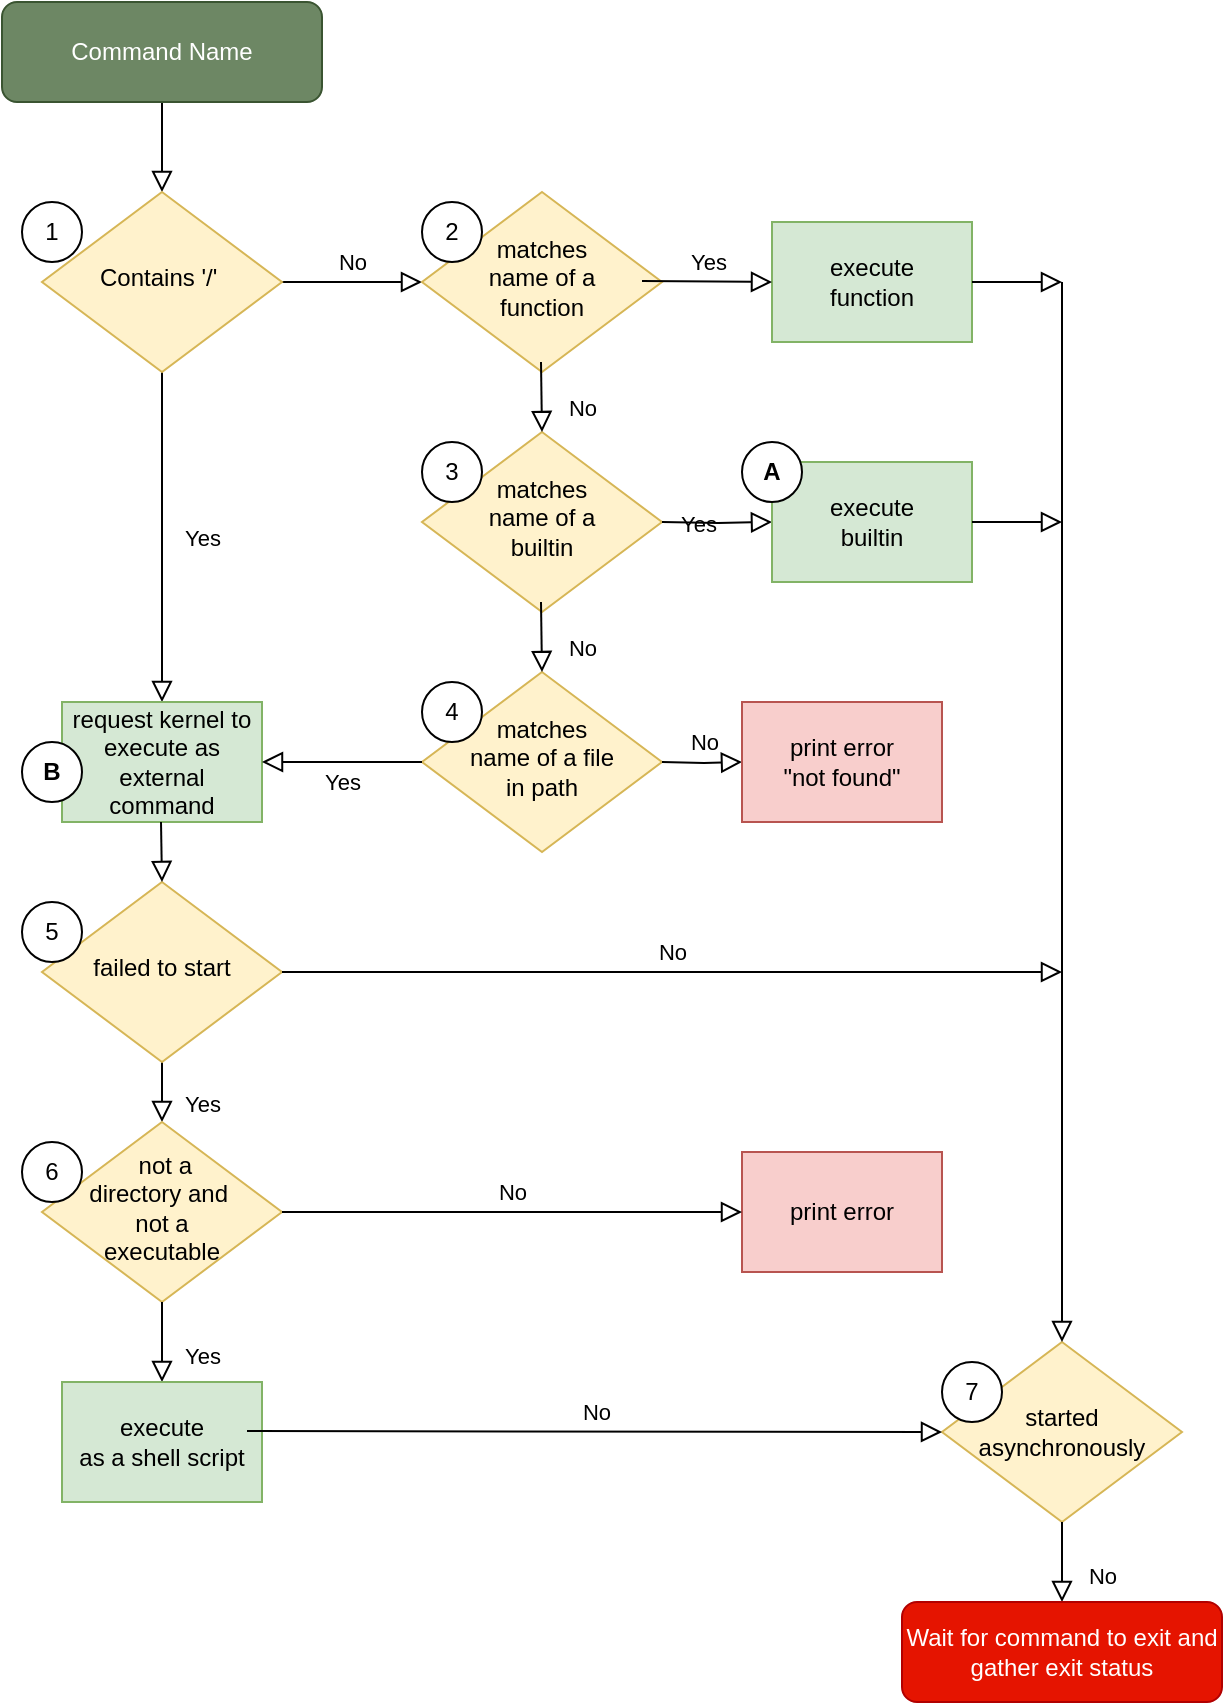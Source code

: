 <mxfile version="19.0.3" type="device"><diagram id="C5RBs43oDa-KdzZeNtuy" name="Page-1"><mxGraphModel dx="1018" dy="741" grid="1" gridSize="10" guides="1" tooltips="1" connect="1" arrows="1" fold="1" page="1" pageScale="1" pageWidth="827" pageHeight="1169" math="0" shadow="0"><root><mxCell id="WIyWlLk6GJQsqaUBKTNV-0"/><mxCell id="WIyWlLk6GJQsqaUBKTNV-1" parent="WIyWlLk6GJQsqaUBKTNV-0"/><mxCell id="WIyWlLk6GJQsqaUBKTNV-2" value="" style="rounded=0;html=1;jettySize=auto;orthogonalLoop=1;fontSize=11;endArrow=block;endFill=0;endSize=8;strokeWidth=1;shadow=0;labelBackgroundColor=none;edgeStyle=orthogonalEdgeStyle;" parent="WIyWlLk6GJQsqaUBKTNV-1" source="WIyWlLk6GJQsqaUBKTNV-3" target="WIyWlLk6GJQsqaUBKTNV-6" edge="1"><mxGeometry relative="1" as="geometry"/></mxCell><mxCell id="WIyWlLk6GJQsqaUBKTNV-3" value="Command Name" style="rounded=1;whiteSpace=wrap;html=1;fontSize=12;glass=0;strokeWidth=1;shadow=0;fillColor=#6d8764;fontColor=#ffffff;strokeColor=#3A5431;" parent="WIyWlLk6GJQsqaUBKTNV-1" vertex="1"><mxGeometry x="70" y="20" width="160" height="50" as="geometry"/></mxCell><mxCell id="WIyWlLk6GJQsqaUBKTNV-4" value="Yes" style="rounded=0;html=1;jettySize=auto;orthogonalLoop=1;fontSize=11;endArrow=block;endFill=0;endSize=8;strokeWidth=1;shadow=0;labelBackgroundColor=none;edgeStyle=orthogonalEdgeStyle;exitX=0.5;exitY=1;exitDx=0;exitDy=0;entryX=0.5;entryY=0;entryDx=0;entryDy=0;" parent="WIyWlLk6GJQsqaUBKTNV-1" source="WIyWlLk6GJQsqaUBKTNV-6" target="FX1T4plP5WMeQ-ML8OUs-11" edge="1"><mxGeometry y="20" relative="1" as="geometry"><mxPoint as="offset"/><mxPoint x="120" y="290" as="targetPoint"/><Array as="points"><mxPoint x="150" y="370"/></Array></mxGeometry></mxCell><mxCell id="WIyWlLk6GJQsqaUBKTNV-5" value="No" style="edgeStyle=orthogonalEdgeStyle;rounded=0;html=1;jettySize=auto;orthogonalLoop=1;fontSize=11;endArrow=block;endFill=0;endSize=8;strokeWidth=1;shadow=0;labelBackgroundColor=none;entryX=0;entryY=0.5;entryDx=0;entryDy=0;" parent="WIyWlLk6GJQsqaUBKTNV-1" source="WIyWlLk6GJQsqaUBKTNV-6" target="FX1T4plP5WMeQ-ML8OUs-0" edge="1"><mxGeometry y="10" relative="1" as="geometry"><mxPoint as="offset"/><mxPoint x="330" y="160" as="targetPoint"/></mxGeometry></mxCell><mxCell id="WIyWlLk6GJQsqaUBKTNV-6" value="Contains '/'&amp;nbsp;" style="rhombus;whiteSpace=wrap;html=1;shadow=0;fontFamily=Helvetica;fontSize=12;align=center;strokeWidth=1;spacing=6;spacingTop=-4;fillColor=#fff2cc;strokeColor=#d6b656;" parent="WIyWlLk6GJQsqaUBKTNV-1" vertex="1"><mxGeometry x="90" y="115" width="120" height="90" as="geometry"/></mxCell><mxCell id="WIyWlLk6GJQsqaUBKTNV-8" value="Yes" style="rounded=0;html=1;jettySize=auto;orthogonalLoop=1;fontSize=11;endArrow=block;endFill=0;endSize=8;strokeWidth=1;shadow=0;labelBackgroundColor=none;edgeStyle=orthogonalEdgeStyle;" parent="WIyWlLk6GJQsqaUBKTNV-1" source="WIyWlLk6GJQsqaUBKTNV-10" edge="1"><mxGeometry x="0.333" y="20" relative="1" as="geometry"><mxPoint as="offset"/><mxPoint x="150" y="580" as="targetPoint"/></mxGeometry></mxCell><mxCell id="WIyWlLk6GJQsqaUBKTNV-10" value="failed to start" style="rhombus;whiteSpace=wrap;html=1;shadow=0;fontFamily=Helvetica;fontSize=12;align=center;strokeWidth=1;spacing=6;spacingTop=-4;fillColor=#fff2cc;strokeColor=#d6b656;" parent="WIyWlLk6GJQsqaUBKTNV-1" vertex="1"><mxGeometry x="90" y="460" width="120" height="90" as="geometry"/></mxCell><mxCell id="FX1T4plP5WMeQ-ML8OUs-0" value="matches &lt;br&gt;name of a &lt;br&gt;function" style="rhombus;whiteSpace=wrap;html=1;shadow=0;fontFamily=Helvetica;fontSize=12;align=center;strokeWidth=1;spacing=6;spacingTop=-4;fillColor=#fff2cc;strokeColor=#d6b656;" vertex="1" parent="WIyWlLk6GJQsqaUBKTNV-1"><mxGeometry x="280" y="115" width="120" height="90" as="geometry"/></mxCell><mxCell id="FX1T4plP5WMeQ-ML8OUs-2" value="execute&lt;br&gt;function" style="rounded=0;whiteSpace=wrap;html=1;fillColor=#d5e8d4;strokeColor=#82b366;" vertex="1" parent="WIyWlLk6GJQsqaUBKTNV-1"><mxGeometry x="455" y="130" width="100" height="60" as="geometry"/></mxCell><mxCell id="FX1T4plP5WMeQ-ML8OUs-3" value="matches &lt;br&gt;name of a&lt;br&gt;builtin" style="rhombus;whiteSpace=wrap;html=1;shadow=0;fontFamily=Helvetica;fontSize=12;align=center;strokeWidth=1;spacing=6;spacingTop=-4;fillColor=#fff2cc;strokeColor=#d6b656;" vertex="1" parent="WIyWlLk6GJQsqaUBKTNV-1"><mxGeometry x="280" y="235" width="120" height="90" as="geometry"/></mxCell><mxCell id="FX1T4plP5WMeQ-ML8OUs-4" value="Yes" style="edgeStyle=orthogonalEdgeStyle;rounded=0;html=1;jettySize=auto;orthogonalLoop=1;fontSize=11;endArrow=block;endFill=0;endSize=8;strokeWidth=1;shadow=0;labelBackgroundColor=none;entryX=0;entryY=0.5;entryDx=0;entryDy=0;" edge="1" parent="WIyWlLk6GJQsqaUBKTNV-1" target="FX1T4plP5WMeQ-ML8OUs-5"><mxGeometry y="10" relative="1" as="geometry"><mxPoint as="offset"/><mxPoint x="400" y="280" as="sourcePoint"/><mxPoint x="450" y="280" as="targetPoint"/></mxGeometry></mxCell><mxCell id="FX1T4plP5WMeQ-ML8OUs-5" value="execute&lt;br&gt;builtin" style="rounded=0;whiteSpace=wrap;html=1;fillColor=#d5e8d4;strokeColor=#82b366;" vertex="1" parent="WIyWlLk6GJQsqaUBKTNV-1"><mxGeometry x="455" y="250" width="100" height="60" as="geometry"/></mxCell><mxCell id="FX1T4plP5WMeQ-ML8OUs-6" value="No" style="rounded=0;html=1;jettySize=auto;orthogonalLoop=1;fontSize=11;endArrow=block;endFill=0;endSize=8;strokeWidth=1;shadow=0;labelBackgroundColor=none;edgeStyle=orthogonalEdgeStyle;entryX=0.5;entryY=0;entryDx=0;entryDy=0;" edge="1" parent="WIyWlLk6GJQsqaUBKTNV-1" target="FX1T4plP5WMeQ-ML8OUs-3"><mxGeometry x="0.333" y="20" relative="1" as="geometry"><mxPoint as="offset"/><mxPoint x="339.5" y="200" as="sourcePoint"/><mxPoint x="340" y="240" as="targetPoint"/></mxGeometry></mxCell><mxCell id="FX1T4plP5WMeQ-ML8OUs-7" value="matches&lt;br&gt;name of a file &lt;br&gt;in path" style="rhombus;whiteSpace=wrap;html=1;shadow=0;fontFamily=Helvetica;fontSize=12;align=center;strokeWidth=1;spacing=6;spacingTop=-4;fillColor=#fff2cc;strokeColor=#d6b656;" vertex="1" parent="WIyWlLk6GJQsqaUBKTNV-1"><mxGeometry x="280" y="355" width="120" height="90" as="geometry"/></mxCell><mxCell id="FX1T4plP5WMeQ-ML8OUs-8" value="No" style="edgeStyle=orthogonalEdgeStyle;rounded=0;html=1;jettySize=auto;orthogonalLoop=1;fontSize=11;endArrow=block;endFill=0;endSize=8;strokeWidth=1;shadow=0;labelBackgroundColor=none;entryX=0;entryY=0.5;entryDx=0;entryDy=0;" edge="1" parent="WIyWlLk6GJQsqaUBKTNV-1" target="FX1T4plP5WMeQ-ML8OUs-9"><mxGeometry y="10" relative="1" as="geometry"><mxPoint as="offset"/><mxPoint x="400" y="400" as="sourcePoint"/><mxPoint x="480" y="399.5" as="targetPoint"/></mxGeometry></mxCell><mxCell id="FX1T4plP5WMeQ-ML8OUs-9" value="print error&lt;br&gt;&quot;not found&quot;" style="rounded=0;whiteSpace=wrap;html=1;fillColor=#f8cecc;strokeColor=#b85450;" vertex="1" parent="WIyWlLk6GJQsqaUBKTNV-1"><mxGeometry x="440" y="370" width="100" height="60" as="geometry"/></mxCell><mxCell id="FX1T4plP5WMeQ-ML8OUs-10" value="No" style="rounded=0;html=1;jettySize=auto;orthogonalLoop=1;fontSize=11;endArrow=block;endFill=0;endSize=8;strokeWidth=1;shadow=0;labelBackgroundColor=none;edgeStyle=orthogonalEdgeStyle;entryX=0.5;entryY=0;entryDx=0;entryDy=0;" edge="1" parent="WIyWlLk6GJQsqaUBKTNV-1" target="FX1T4plP5WMeQ-ML8OUs-7"><mxGeometry x="0.333" y="20" relative="1" as="geometry"><mxPoint as="offset"/><mxPoint x="339.5" y="320" as="sourcePoint"/><mxPoint x="340" y="360" as="targetPoint"/></mxGeometry></mxCell><mxCell id="FX1T4plP5WMeQ-ML8OUs-11" value="request kernel to execute as external command" style="rounded=0;whiteSpace=wrap;html=1;fillColor=#d5e8d4;strokeColor=#82b366;" vertex="1" parent="WIyWlLk6GJQsqaUBKTNV-1"><mxGeometry x="100" y="370" width="100" height="60" as="geometry"/></mxCell><mxCell id="FX1T4plP5WMeQ-ML8OUs-12" value="Yes" style="edgeStyle=orthogonalEdgeStyle;rounded=0;html=1;jettySize=auto;orthogonalLoop=1;fontSize=11;endArrow=block;endFill=0;endSize=8;strokeWidth=1;shadow=0;labelBackgroundColor=none;entryX=1;entryY=0.5;entryDx=0;entryDy=0;exitX=0;exitY=0.5;exitDx=0;exitDy=0;" edge="1" parent="WIyWlLk6GJQsqaUBKTNV-1" source="FX1T4plP5WMeQ-ML8OUs-7" target="FX1T4plP5WMeQ-ML8OUs-11"><mxGeometry y="10" relative="1" as="geometry"><mxPoint as="offset"/><mxPoint x="290" y="399.5" as="sourcePoint"/><mxPoint x="370" y="399.5" as="targetPoint"/></mxGeometry></mxCell><mxCell id="FX1T4plP5WMeQ-ML8OUs-13" value="&amp;nbsp;not a &lt;br&gt;directory and&amp;nbsp;&lt;br&gt;not a&lt;br&gt;executable" style="rhombus;whiteSpace=wrap;html=1;shadow=0;fontFamily=Helvetica;fontSize=12;align=center;strokeWidth=1;spacing=6;spacingTop=-4;fillColor=#fff2cc;strokeColor=#d6b656;" vertex="1" parent="WIyWlLk6GJQsqaUBKTNV-1"><mxGeometry x="90" y="580" width="120" height="90" as="geometry"/></mxCell><mxCell id="FX1T4plP5WMeQ-ML8OUs-14" value="Yes" style="rounded=0;html=1;jettySize=auto;orthogonalLoop=1;fontSize=11;endArrow=block;endFill=0;endSize=8;strokeWidth=1;shadow=0;labelBackgroundColor=none;edgeStyle=orthogonalEdgeStyle;exitX=0.5;exitY=1;exitDx=0;exitDy=0;entryX=0.5;entryY=0;entryDx=0;entryDy=0;" edge="1" parent="WIyWlLk6GJQsqaUBKTNV-1" source="FX1T4plP5WMeQ-ML8OUs-13" target="FX1T4plP5WMeQ-ML8OUs-15"><mxGeometry x="0.333" y="20" relative="1" as="geometry"><mxPoint as="offset"/><mxPoint x="149.5" y="680" as="sourcePoint"/><mxPoint x="210" y="680" as="targetPoint"/></mxGeometry></mxCell><mxCell id="FX1T4plP5WMeQ-ML8OUs-15" value="execute&lt;br&gt;as a shell script" style="rounded=0;whiteSpace=wrap;html=1;fillColor=#d5e8d4;strokeColor=#82b366;" vertex="1" parent="WIyWlLk6GJQsqaUBKTNV-1"><mxGeometry x="100" y="710" width="100" height="60" as="geometry"/></mxCell><mxCell id="FX1T4plP5WMeQ-ML8OUs-18" value="started asynchronously" style="rhombus;whiteSpace=wrap;html=1;fillColor=#fff2cc;strokeColor=#d6b656;" vertex="1" parent="WIyWlLk6GJQsqaUBKTNV-1"><mxGeometry x="540" y="690" width="120" height="90" as="geometry"/></mxCell><mxCell id="FX1T4plP5WMeQ-ML8OUs-23" value="" style="edgeStyle=orthogonalEdgeStyle;rounded=0;html=1;jettySize=auto;orthogonalLoop=1;fontSize=11;endArrow=block;endFill=0;endSize=8;strokeWidth=1;shadow=0;labelBackgroundColor=none;exitX=1;exitY=0.5;exitDx=0;exitDy=0;" edge="1" parent="WIyWlLk6GJQsqaUBKTNV-1" source="FX1T4plP5WMeQ-ML8OUs-5"><mxGeometry y="10" relative="1" as="geometry"><mxPoint as="offset"/><mxPoint x="560" y="279.5" as="sourcePoint"/><mxPoint x="600" y="280" as="targetPoint"/></mxGeometry></mxCell><mxCell id="FX1T4plP5WMeQ-ML8OUs-24" value="No" style="edgeStyle=orthogonalEdgeStyle;rounded=0;html=1;jettySize=auto;orthogonalLoop=1;fontSize=11;endArrow=block;endFill=0;endSize=8;strokeWidth=1;shadow=0;labelBackgroundColor=none;exitX=1;exitY=0.5;exitDx=0;exitDy=0;" edge="1" parent="WIyWlLk6GJQsqaUBKTNV-1" source="WIyWlLk6GJQsqaUBKTNV-10"><mxGeometry y="10" relative="1" as="geometry"><mxPoint as="offset"/><mxPoint x="300" y="499.5" as="sourcePoint"/><mxPoint x="600" y="505" as="targetPoint"/><Array as="points"><mxPoint x="580" y="505"/></Array></mxGeometry></mxCell><mxCell id="FX1T4plP5WMeQ-ML8OUs-27" value="No" style="edgeStyle=orthogonalEdgeStyle;rounded=0;html=1;jettySize=auto;orthogonalLoop=1;fontSize=11;endArrow=block;endFill=0;endSize=8;strokeWidth=1;shadow=0;labelBackgroundColor=none;exitX=1;exitY=0.5;exitDx=0;exitDy=0;entryX=0;entryY=0.5;entryDx=0;entryDy=0;" edge="1" parent="WIyWlLk6GJQsqaUBKTNV-1" target="FX1T4plP5WMeQ-ML8OUs-18"><mxGeometry y="10" relative="1" as="geometry"><mxPoint as="offset"/><mxPoint x="192.5" y="734.5" as="sourcePoint"/><mxPoint x="530" y="735" as="targetPoint"/><Array as="points"/></mxGeometry></mxCell><mxCell id="FX1T4plP5WMeQ-ML8OUs-28" value="" style="edgeStyle=orthogonalEdgeStyle;rounded=0;html=1;jettySize=auto;orthogonalLoop=1;fontSize=11;endArrow=block;endFill=0;endSize=8;strokeWidth=1;shadow=0;labelBackgroundColor=none;exitX=1;exitY=0.5;exitDx=0;exitDy=0;" edge="1" parent="WIyWlLk6GJQsqaUBKTNV-1" source="FX1T4plP5WMeQ-ML8OUs-2"><mxGeometry y="10" relative="1" as="geometry"><mxPoint as="offset"/><mxPoint x="590" y="159.5" as="sourcePoint"/><mxPoint x="600" y="160" as="targetPoint"/></mxGeometry></mxCell><mxCell id="FX1T4plP5WMeQ-ML8OUs-29" value="" style="rounded=0;html=1;jettySize=auto;orthogonalLoop=1;fontSize=11;endArrow=block;endFill=0;endSize=8;strokeWidth=1;shadow=0;labelBackgroundColor=none;edgeStyle=orthogonalEdgeStyle;" edge="1" parent="WIyWlLk6GJQsqaUBKTNV-1"><mxGeometry relative="1" as="geometry"><mxPoint x="149.5" y="430" as="sourcePoint"/><mxPoint x="150" y="460" as="targetPoint"/></mxGeometry></mxCell><mxCell id="FX1T4plP5WMeQ-ML8OUs-30" value="print error" style="rounded=0;whiteSpace=wrap;html=1;fillColor=#f8cecc;strokeColor=#b85450;" vertex="1" parent="WIyWlLk6GJQsqaUBKTNV-1"><mxGeometry x="440" y="595" width="100" height="60" as="geometry"/></mxCell><mxCell id="FX1T4plP5WMeQ-ML8OUs-32" value="" style="rounded=0;html=1;jettySize=auto;orthogonalLoop=1;fontSize=11;endArrow=block;endFill=0;endSize=8;strokeWidth=1;shadow=0;labelBackgroundColor=none;edgeStyle=orthogonalEdgeStyle;entryX=0.5;entryY=0;entryDx=0;entryDy=0;" edge="1" parent="WIyWlLk6GJQsqaUBKTNV-1" target="FX1T4plP5WMeQ-ML8OUs-18"><mxGeometry y="20" relative="1" as="geometry"><mxPoint as="offset"/><mxPoint x="600" y="160" as="sourcePoint"/><mxPoint x="580" y="690" as="targetPoint"/><Array as="points"><mxPoint x="600" y="160"/></Array></mxGeometry></mxCell><mxCell id="FX1T4plP5WMeQ-ML8OUs-34" value="No" style="edgeStyle=orthogonalEdgeStyle;rounded=0;html=1;jettySize=auto;orthogonalLoop=1;fontSize=11;endArrow=block;endFill=0;endSize=8;strokeWidth=1;shadow=0;labelBackgroundColor=none;entryX=0;entryY=0.5;entryDx=0;entryDy=0;exitX=1;exitY=0.5;exitDx=0;exitDy=0;" edge="1" parent="WIyWlLk6GJQsqaUBKTNV-1" source="FX1T4plP5WMeQ-ML8OUs-13" target="FX1T4plP5WMeQ-ML8OUs-30"><mxGeometry y="10" relative="1" as="geometry"><mxPoint as="offset"/><mxPoint x="260" y="624.5" as="sourcePoint"/><mxPoint x="350" y="624.5" as="targetPoint"/></mxGeometry></mxCell><mxCell id="FX1T4plP5WMeQ-ML8OUs-36" value="Yes" style="edgeStyle=orthogonalEdgeStyle;rounded=0;html=1;jettySize=auto;orthogonalLoop=1;fontSize=11;endArrow=block;endFill=0;endSize=8;strokeWidth=1;shadow=0;labelBackgroundColor=none;entryX=0;entryY=0.5;entryDx=0;entryDy=0;" edge="1" parent="WIyWlLk6GJQsqaUBKTNV-1" target="FX1T4plP5WMeQ-ML8OUs-2"><mxGeometry y="10" relative="1" as="geometry"><mxPoint as="offset"/><mxPoint x="390" y="159.5" as="sourcePoint"/><mxPoint x="470" y="159.5" as="targetPoint"/></mxGeometry></mxCell><mxCell id="FX1T4plP5WMeQ-ML8OUs-39" value="No" style="rounded=0;html=1;jettySize=auto;orthogonalLoop=1;fontSize=11;endArrow=block;endFill=0;endSize=8;strokeWidth=1;shadow=0;labelBackgroundColor=none;edgeStyle=orthogonalEdgeStyle;entryX=0.5;entryY=0;entryDx=0;entryDy=0;exitX=0.5;exitY=1;exitDx=0;exitDy=0;" edge="1" parent="WIyWlLk6GJQsqaUBKTNV-1" source="FX1T4plP5WMeQ-ML8OUs-18" target="FX1T4plP5WMeQ-ML8OUs-40"><mxGeometry x="0.333" y="20" relative="1" as="geometry"><mxPoint as="offset"/><mxPoint x="579.5" y="775" as="sourcePoint"/><mxPoint x="580" y="810" as="targetPoint"/><Array as="points"/></mxGeometry></mxCell><mxCell id="FX1T4plP5WMeQ-ML8OUs-40" value="Wait for command to exit and gather exit status" style="rounded=1;whiteSpace=wrap;html=1;fontSize=12;glass=0;strokeWidth=1;shadow=0;fillColor=#e51400;fontColor=#ffffff;strokeColor=#B20000;" vertex="1" parent="WIyWlLk6GJQsqaUBKTNV-1"><mxGeometry x="520" y="820" width="160" height="50" as="geometry"/></mxCell><mxCell id="FX1T4plP5WMeQ-ML8OUs-41" value="1" style="ellipse;whiteSpace=wrap;html=1;aspect=fixed;" vertex="1" parent="WIyWlLk6GJQsqaUBKTNV-1"><mxGeometry x="80" y="120" width="30" height="30" as="geometry"/></mxCell><mxCell id="FX1T4plP5WMeQ-ML8OUs-43" value="2" style="ellipse;whiteSpace=wrap;html=1;aspect=fixed;" vertex="1" parent="WIyWlLk6GJQsqaUBKTNV-1"><mxGeometry x="280" y="120" width="30" height="30" as="geometry"/></mxCell><mxCell id="FX1T4plP5WMeQ-ML8OUs-44" value="3" style="ellipse;whiteSpace=wrap;html=1;aspect=fixed;" vertex="1" parent="WIyWlLk6GJQsqaUBKTNV-1"><mxGeometry x="280" y="240" width="30" height="30" as="geometry"/></mxCell><mxCell id="FX1T4plP5WMeQ-ML8OUs-45" value="4" style="ellipse;whiteSpace=wrap;html=1;aspect=fixed;" vertex="1" parent="WIyWlLk6GJQsqaUBKTNV-1"><mxGeometry x="280" y="360" width="30" height="30" as="geometry"/></mxCell><mxCell id="FX1T4plP5WMeQ-ML8OUs-46" value="5" style="ellipse;whiteSpace=wrap;html=1;aspect=fixed;" vertex="1" parent="WIyWlLk6GJQsqaUBKTNV-1"><mxGeometry x="80" y="470" width="30" height="30" as="geometry"/></mxCell><mxCell id="FX1T4plP5WMeQ-ML8OUs-47" value="6" style="ellipse;whiteSpace=wrap;html=1;aspect=fixed;" vertex="1" parent="WIyWlLk6GJQsqaUBKTNV-1"><mxGeometry x="80" y="590" width="30" height="30" as="geometry"/></mxCell><mxCell id="FX1T4plP5WMeQ-ML8OUs-48" value="7" style="ellipse;whiteSpace=wrap;html=1;aspect=fixed;" vertex="1" parent="WIyWlLk6GJQsqaUBKTNV-1"><mxGeometry x="540" y="700" width="30" height="30" as="geometry"/></mxCell><mxCell id="FX1T4plP5WMeQ-ML8OUs-49" value="B" style="ellipse;whiteSpace=wrap;html=1;aspect=fixed;fontStyle=1" vertex="1" parent="WIyWlLk6GJQsqaUBKTNV-1"><mxGeometry x="80" y="390" width="30" height="30" as="geometry"/></mxCell><mxCell id="FX1T4plP5WMeQ-ML8OUs-50" value="A" style="ellipse;whiteSpace=wrap;html=1;aspect=fixed;fontStyle=1" vertex="1" parent="WIyWlLk6GJQsqaUBKTNV-1"><mxGeometry x="440" y="240" width="30" height="30" as="geometry"/></mxCell></root></mxGraphModel></diagram></mxfile>
